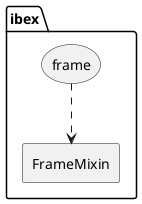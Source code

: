 @startuml

skinparam monochrome true
skinparam shadowing false


package ibex {

    rectangle FrameMixin {

    }

    storage frame {

    }

    frame ..> FrameMixin  
}

@enduml
